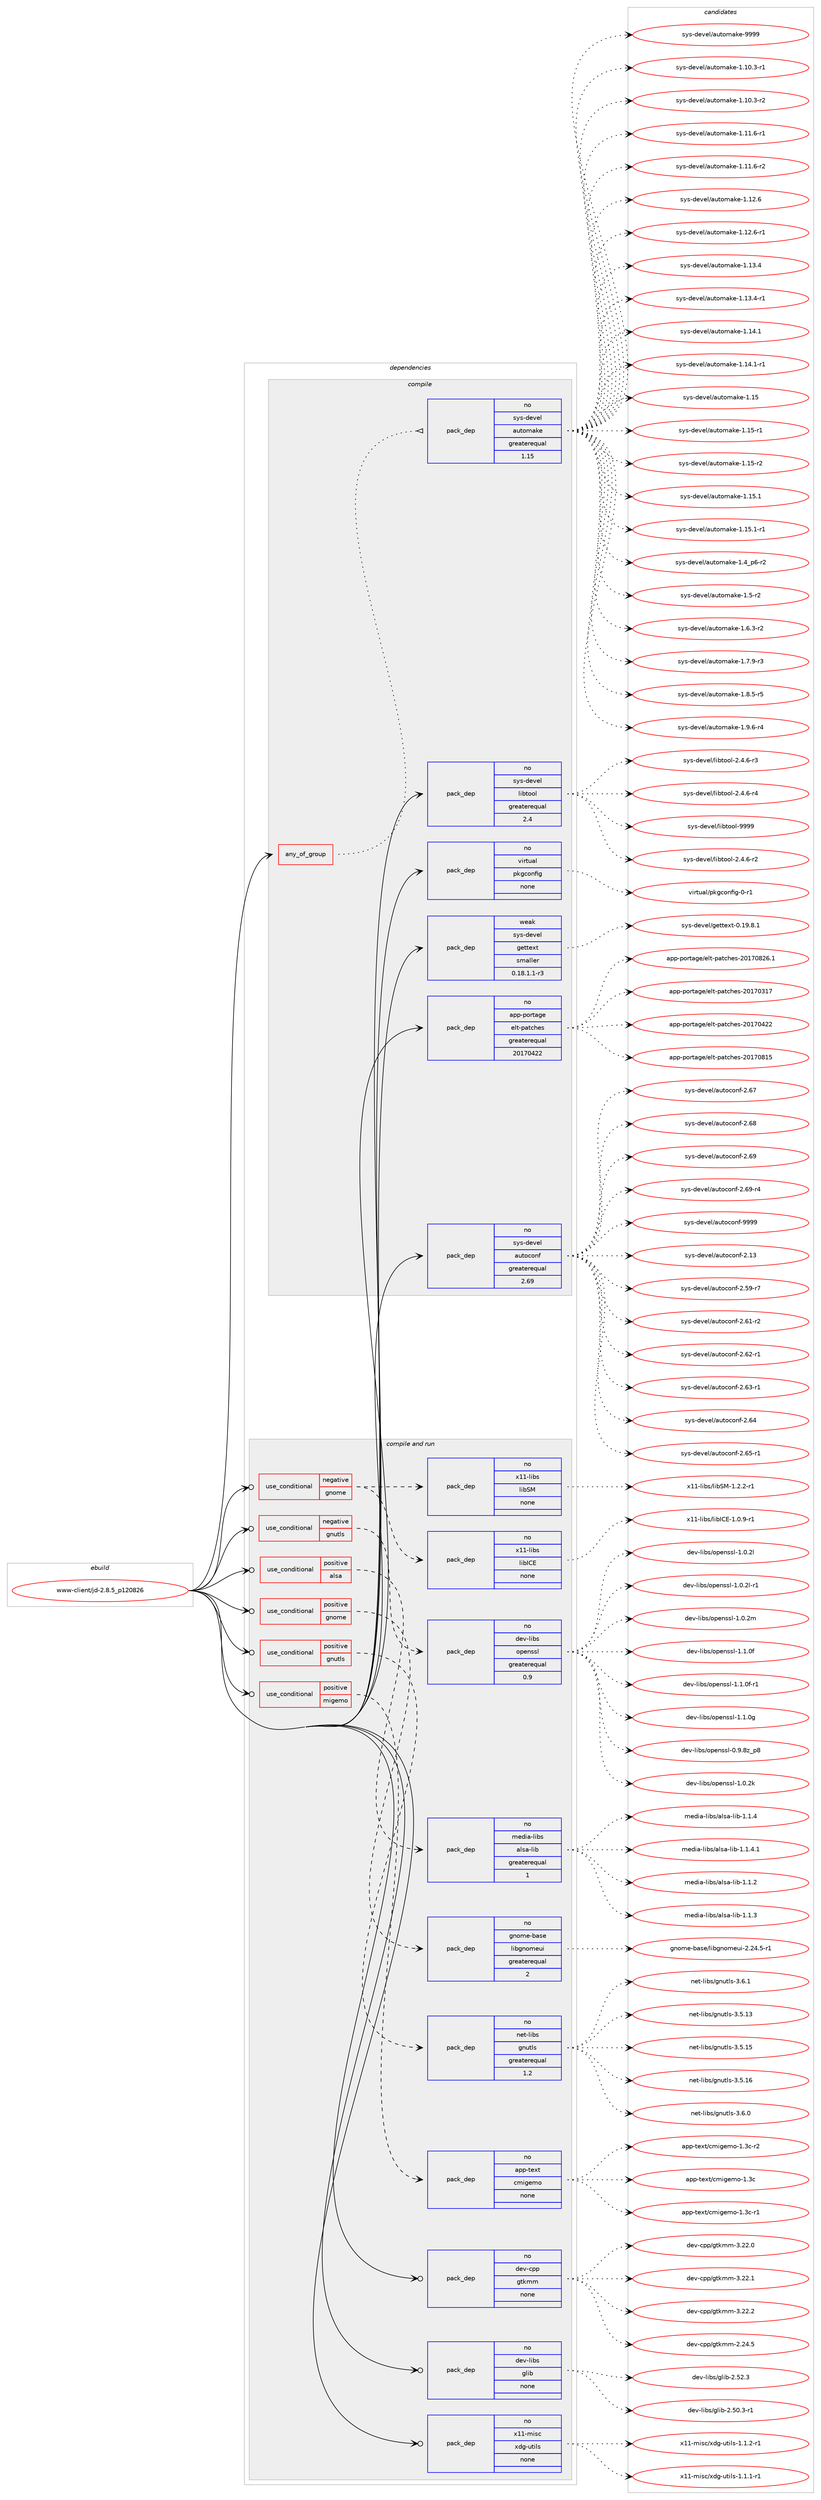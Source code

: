 digraph prolog {

# *************
# Graph options
# *************

newrank=true;
concentrate=true;
compound=true;
graph [rankdir=LR,fontname=Helvetica,fontsize=10,ranksep=1.5];#, ranksep=2.5, nodesep=0.2];
edge  [arrowhead=vee];
node  [fontname=Helvetica,fontsize=10];

# **********
# The ebuild
# **********

subgraph cluster_leftcol {
color=gray;
rank=same;
label=<<i>ebuild</i>>;
id [label="www-client/jd-2.8.5_p120826", color=red, width=4, href="../www-client/jd-2.8.5_p120826.svg"];
}

# ****************
# The dependencies
# ****************

subgraph cluster_midcol {
color=gray;
label=<<i>dependencies</i>>;
subgraph cluster_compile {
fillcolor="#eeeeee";
style=filled;
label=<<i>compile</i>>;
subgraph any8908 {
dependency503999 [label=<<TABLE BORDER="0" CELLBORDER="1" CELLSPACING="0" CELLPADDING="4"><TR><TD CELLPADDING="10">any_of_group</TD></TR></TABLE>>, shape=none, color=red];subgraph pack374762 {
dependency504000 [label=<<TABLE BORDER="0" CELLBORDER="1" CELLSPACING="0" CELLPADDING="4" WIDTH="220"><TR><TD ROWSPAN="6" CELLPADDING="30">pack_dep</TD></TR><TR><TD WIDTH="110">no</TD></TR><TR><TD>sys-devel</TD></TR><TR><TD>automake</TD></TR><TR><TD>greaterequal</TD></TR><TR><TD>1.15</TD></TR></TABLE>>, shape=none, color=blue];
}
dependency503999:e -> dependency504000:w [weight=20,style="dotted",arrowhead="oinv"];
}
id:e -> dependency503999:w [weight=20,style="solid",arrowhead="vee"];
subgraph pack374763 {
dependency504001 [label=<<TABLE BORDER="0" CELLBORDER="1" CELLSPACING="0" CELLPADDING="4" WIDTH="220"><TR><TD ROWSPAN="6" CELLPADDING="30">pack_dep</TD></TR><TR><TD WIDTH="110">no</TD></TR><TR><TD>app-portage</TD></TR><TR><TD>elt-patches</TD></TR><TR><TD>greaterequal</TD></TR><TR><TD>20170422</TD></TR></TABLE>>, shape=none, color=blue];
}
id:e -> dependency504001:w [weight=20,style="solid",arrowhead="vee"];
subgraph pack374764 {
dependency504002 [label=<<TABLE BORDER="0" CELLBORDER="1" CELLSPACING="0" CELLPADDING="4" WIDTH="220"><TR><TD ROWSPAN="6" CELLPADDING="30">pack_dep</TD></TR><TR><TD WIDTH="110">no</TD></TR><TR><TD>sys-devel</TD></TR><TR><TD>autoconf</TD></TR><TR><TD>greaterequal</TD></TR><TR><TD>2.69</TD></TR></TABLE>>, shape=none, color=blue];
}
id:e -> dependency504002:w [weight=20,style="solid",arrowhead="vee"];
subgraph pack374765 {
dependency504003 [label=<<TABLE BORDER="0" CELLBORDER="1" CELLSPACING="0" CELLPADDING="4" WIDTH="220"><TR><TD ROWSPAN="6" CELLPADDING="30">pack_dep</TD></TR><TR><TD WIDTH="110">no</TD></TR><TR><TD>sys-devel</TD></TR><TR><TD>libtool</TD></TR><TR><TD>greaterequal</TD></TR><TR><TD>2.4</TD></TR></TABLE>>, shape=none, color=blue];
}
id:e -> dependency504003:w [weight=20,style="solid",arrowhead="vee"];
subgraph pack374766 {
dependency504004 [label=<<TABLE BORDER="0" CELLBORDER="1" CELLSPACING="0" CELLPADDING="4" WIDTH="220"><TR><TD ROWSPAN="6" CELLPADDING="30">pack_dep</TD></TR><TR><TD WIDTH="110">no</TD></TR><TR><TD>virtual</TD></TR><TR><TD>pkgconfig</TD></TR><TR><TD>none</TD></TR><TR><TD></TD></TR></TABLE>>, shape=none, color=blue];
}
id:e -> dependency504004:w [weight=20,style="solid",arrowhead="vee"];
subgraph pack374767 {
dependency504005 [label=<<TABLE BORDER="0" CELLBORDER="1" CELLSPACING="0" CELLPADDING="4" WIDTH="220"><TR><TD ROWSPAN="6" CELLPADDING="30">pack_dep</TD></TR><TR><TD WIDTH="110">weak</TD></TR><TR><TD>sys-devel</TD></TR><TR><TD>gettext</TD></TR><TR><TD>smaller</TD></TR><TR><TD>0.18.1.1-r3</TD></TR></TABLE>>, shape=none, color=blue];
}
id:e -> dependency504005:w [weight=20,style="solid",arrowhead="vee"];
}
subgraph cluster_compileandrun {
fillcolor="#eeeeee";
style=filled;
label=<<i>compile and run</i>>;
subgraph cond119997 {
dependency504006 [label=<<TABLE BORDER="0" CELLBORDER="1" CELLSPACING="0" CELLPADDING="4"><TR><TD ROWSPAN="3" CELLPADDING="10">use_conditional</TD></TR><TR><TD>negative</TD></TR><TR><TD>gnome</TD></TR></TABLE>>, shape=none, color=red];
subgraph pack374768 {
dependency504007 [label=<<TABLE BORDER="0" CELLBORDER="1" CELLSPACING="0" CELLPADDING="4" WIDTH="220"><TR><TD ROWSPAN="6" CELLPADDING="30">pack_dep</TD></TR><TR><TD WIDTH="110">no</TD></TR><TR><TD>x11-libs</TD></TR><TR><TD>libSM</TD></TR><TR><TD>none</TD></TR><TR><TD></TD></TR></TABLE>>, shape=none, color=blue];
}
dependency504006:e -> dependency504007:w [weight=20,style="dashed",arrowhead="vee"];
subgraph pack374769 {
dependency504008 [label=<<TABLE BORDER="0" CELLBORDER="1" CELLSPACING="0" CELLPADDING="4" WIDTH="220"><TR><TD ROWSPAN="6" CELLPADDING="30">pack_dep</TD></TR><TR><TD WIDTH="110">no</TD></TR><TR><TD>x11-libs</TD></TR><TR><TD>libICE</TD></TR><TR><TD>none</TD></TR><TR><TD></TD></TR></TABLE>>, shape=none, color=blue];
}
dependency504006:e -> dependency504008:w [weight=20,style="dashed",arrowhead="vee"];
}
id:e -> dependency504006:w [weight=20,style="solid",arrowhead="odotvee"];
subgraph cond119998 {
dependency504009 [label=<<TABLE BORDER="0" CELLBORDER="1" CELLSPACING="0" CELLPADDING="4"><TR><TD ROWSPAN="3" CELLPADDING="10">use_conditional</TD></TR><TR><TD>negative</TD></TR><TR><TD>gnutls</TD></TR></TABLE>>, shape=none, color=red];
subgraph pack374770 {
dependency504010 [label=<<TABLE BORDER="0" CELLBORDER="1" CELLSPACING="0" CELLPADDING="4" WIDTH="220"><TR><TD ROWSPAN="6" CELLPADDING="30">pack_dep</TD></TR><TR><TD WIDTH="110">no</TD></TR><TR><TD>dev-libs</TD></TR><TR><TD>openssl</TD></TR><TR><TD>greaterequal</TD></TR><TR><TD>0.9</TD></TR></TABLE>>, shape=none, color=blue];
}
dependency504009:e -> dependency504010:w [weight=20,style="dashed",arrowhead="vee"];
}
id:e -> dependency504009:w [weight=20,style="solid",arrowhead="odotvee"];
subgraph cond119999 {
dependency504011 [label=<<TABLE BORDER="0" CELLBORDER="1" CELLSPACING="0" CELLPADDING="4"><TR><TD ROWSPAN="3" CELLPADDING="10">use_conditional</TD></TR><TR><TD>positive</TD></TR><TR><TD>alsa</TD></TR></TABLE>>, shape=none, color=red];
subgraph pack374771 {
dependency504012 [label=<<TABLE BORDER="0" CELLBORDER="1" CELLSPACING="0" CELLPADDING="4" WIDTH="220"><TR><TD ROWSPAN="6" CELLPADDING="30">pack_dep</TD></TR><TR><TD WIDTH="110">no</TD></TR><TR><TD>media-libs</TD></TR><TR><TD>alsa-lib</TD></TR><TR><TD>greaterequal</TD></TR><TR><TD>1</TD></TR></TABLE>>, shape=none, color=blue];
}
dependency504011:e -> dependency504012:w [weight=20,style="dashed",arrowhead="vee"];
}
id:e -> dependency504011:w [weight=20,style="solid",arrowhead="odotvee"];
subgraph cond120000 {
dependency504013 [label=<<TABLE BORDER="0" CELLBORDER="1" CELLSPACING="0" CELLPADDING="4"><TR><TD ROWSPAN="3" CELLPADDING="10">use_conditional</TD></TR><TR><TD>positive</TD></TR><TR><TD>gnome</TD></TR></TABLE>>, shape=none, color=red];
subgraph pack374772 {
dependency504014 [label=<<TABLE BORDER="0" CELLBORDER="1" CELLSPACING="0" CELLPADDING="4" WIDTH="220"><TR><TD ROWSPAN="6" CELLPADDING="30">pack_dep</TD></TR><TR><TD WIDTH="110">no</TD></TR><TR><TD>gnome-base</TD></TR><TR><TD>libgnomeui</TD></TR><TR><TD>greaterequal</TD></TR><TR><TD>2</TD></TR></TABLE>>, shape=none, color=blue];
}
dependency504013:e -> dependency504014:w [weight=20,style="dashed",arrowhead="vee"];
}
id:e -> dependency504013:w [weight=20,style="solid",arrowhead="odotvee"];
subgraph cond120001 {
dependency504015 [label=<<TABLE BORDER="0" CELLBORDER="1" CELLSPACING="0" CELLPADDING="4"><TR><TD ROWSPAN="3" CELLPADDING="10">use_conditional</TD></TR><TR><TD>positive</TD></TR><TR><TD>gnutls</TD></TR></TABLE>>, shape=none, color=red];
subgraph pack374773 {
dependency504016 [label=<<TABLE BORDER="0" CELLBORDER="1" CELLSPACING="0" CELLPADDING="4" WIDTH="220"><TR><TD ROWSPAN="6" CELLPADDING="30">pack_dep</TD></TR><TR><TD WIDTH="110">no</TD></TR><TR><TD>net-libs</TD></TR><TR><TD>gnutls</TD></TR><TR><TD>greaterequal</TD></TR><TR><TD>1.2</TD></TR></TABLE>>, shape=none, color=blue];
}
dependency504015:e -> dependency504016:w [weight=20,style="dashed",arrowhead="vee"];
}
id:e -> dependency504015:w [weight=20,style="solid",arrowhead="odotvee"];
subgraph cond120002 {
dependency504017 [label=<<TABLE BORDER="0" CELLBORDER="1" CELLSPACING="0" CELLPADDING="4"><TR><TD ROWSPAN="3" CELLPADDING="10">use_conditional</TD></TR><TR><TD>positive</TD></TR><TR><TD>migemo</TD></TR></TABLE>>, shape=none, color=red];
subgraph pack374774 {
dependency504018 [label=<<TABLE BORDER="0" CELLBORDER="1" CELLSPACING="0" CELLPADDING="4" WIDTH="220"><TR><TD ROWSPAN="6" CELLPADDING="30">pack_dep</TD></TR><TR><TD WIDTH="110">no</TD></TR><TR><TD>app-text</TD></TR><TR><TD>cmigemo</TD></TR><TR><TD>none</TD></TR><TR><TD></TD></TR></TABLE>>, shape=none, color=blue];
}
dependency504017:e -> dependency504018:w [weight=20,style="dashed",arrowhead="vee"];
}
id:e -> dependency504017:w [weight=20,style="solid",arrowhead="odotvee"];
subgraph pack374775 {
dependency504019 [label=<<TABLE BORDER="0" CELLBORDER="1" CELLSPACING="0" CELLPADDING="4" WIDTH="220"><TR><TD ROWSPAN="6" CELLPADDING="30">pack_dep</TD></TR><TR><TD WIDTH="110">no</TD></TR><TR><TD>dev-cpp</TD></TR><TR><TD>gtkmm</TD></TR><TR><TD>none</TD></TR><TR><TD></TD></TR></TABLE>>, shape=none, color=blue];
}
id:e -> dependency504019:w [weight=20,style="solid",arrowhead="odotvee"];
subgraph pack374776 {
dependency504020 [label=<<TABLE BORDER="0" CELLBORDER="1" CELLSPACING="0" CELLPADDING="4" WIDTH="220"><TR><TD ROWSPAN="6" CELLPADDING="30">pack_dep</TD></TR><TR><TD WIDTH="110">no</TD></TR><TR><TD>dev-libs</TD></TR><TR><TD>glib</TD></TR><TR><TD>none</TD></TR><TR><TD></TD></TR></TABLE>>, shape=none, color=blue];
}
id:e -> dependency504020:w [weight=20,style="solid",arrowhead="odotvee"];
subgraph pack374777 {
dependency504021 [label=<<TABLE BORDER="0" CELLBORDER="1" CELLSPACING="0" CELLPADDING="4" WIDTH="220"><TR><TD ROWSPAN="6" CELLPADDING="30">pack_dep</TD></TR><TR><TD WIDTH="110">no</TD></TR><TR><TD>x11-misc</TD></TR><TR><TD>xdg-utils</TD></TR><TR><TD>none</TD></TR><TR><TD></TD></TR></TABLE>>, shape=none, color=blue];
}
id:e -> dependency504021:w [weight=20,style="solid",arrowhead="odotvee"];
}
subgraph cluster_run {
fillcolor="#eeeeee";
style=filled;
label=<<i>run</i>>;
}
}

# **************
# The candidates
# **************

subgraph cluster_choices {
rank=same;
color=gray;
label=<<i>candidates</i>>;

subgraph choice374762 {
color=black;
nodesep=1;
choice11512111545100101118101108479711711611110997107101454946494846514511449 [label="sys-devel/automake-1.10.3-r1", color=red, width=4,href="../sys-devel/automake-1.10.3-r1.svg"];
choice11512111545100101118101108479711711611110997107101454946494846514511450 [label="sys-devel/automake-1.10.3-r2", color=red, width=4,href="../sys-devel/automake-1.10.3-r2.svg"];
choice11512111545100101118101108479711711611110997107101454946494946544511449 [label="sys-devel/automake-1.11.6-r1", color=red, width=4,href="../sys-devel/automake-1.11.6-r1.svg"];
choice11512111545100101118101108479711711611110997107101454946494946544511450 [label="sys-devel/automake-1.11.6-r2", color=red, width=4,href="../sys-devel/automake-1.11.6-r2.svg"];
choice1151211154510010111810110847971171161111099710710145494649504654 [label="sys-devel/automake-1.12.6", color=red, width=4,href="../sys-devel/automake-1.12.6.svg"];
choice11512111545100101118101108479711711611110997107101454946495046544511449 [label="sys-devel/automake-1.12.6-r1", color=red, width=4,href="../sys-devel/automake-1.12.6-r1.svg"];
choice1151211154510010111810110847971171161111099710710145494649514652 [label="sys-devel/automake-1.13.4", color=red, width=4,href="../sys-devel/automake-1.13.4.svg"];
choice11512111545100101118101108479711711611110997107101454946495146524511449 [label="sys-devel/automake-1.13.4-r1", color=red, width=4,href="../sys-devel/automake-1.13.4-r1.svg"];
choice1151211154510010111810110847971171161111099710710145494649524649 [label="sys-devel/automake-1.14.1", color=red, width=4,href="../sys-devel/automake-1.14.1.svg"];
choice11512111545100101118101108479711711611110997107101454946495246494511449 [label="sys-devel/automake-1.14.1-r1", color=red, width=4,href="../sys-devel/automake-1.14.1-r1.svg"];
choice115121115451001011181011084797117116111109971071014549464953 [label="sys-devel/automake-1.15", color=red, width=4,href="../sys-devel/automake-1.15.svg"];
choice1151211154510010111810110847971171161111099710710145494649534511449 [label="sys-devel/automake-1.15-r1", color=red, width=4,href="../sys-devel/automake-1.15-r1.svg"];
choice1151211154510010111810110847971171161111099710710145494649534511450 [label="sys-devel/automake-1.15-r2", color=red, width=4,href="../sys-devel/automake-1.15-r2.svg"];
choice1151211154510010111810110847971171161111099710710145494649534649 [label="sys-devel/automake-1.15.1", color=red, width=4,href="../sys-devel/automake-1.15.1.svg"];
choice11512111545100101118101108479711711611110997107101454946495346494511449 [label="sys-devel/automake-1.15.1-r1", color=red, width=4,href="../sys-devel/automake-1.15.1-r1.svg"];
choice115121115451001011181011084797117116111109971071014549465295112544511450 [label="sys-devel/automake-1.4_p6-r2", color=red, width=4,href="../sys-devel/automake-1.4_p6-r2.svg"];
choice11512111545100101118101108479711711611110997107101454946534511450 [label="sys-devel/automake-1.5-r2", color=red, width=4,href="../sys-devel/automake-1.5-r2.svg"];
choice115121115451001011181011084797117116111109971071014549465446514511450 [label="sys-devel/automake-1.6.3-r2", color=red, width=4,href="../sys-devel/automake-1.6.3-r2.svg"];
choice115121115451001011181011084797117116111109971071014549465546574511451 [label="sys-devel/automake-1.7.9-r3", color=red, width=4,href="../sys-devel/automake-1.7.9-r3.svg"];
choice115121115451001011181011084797117116111109971071014549465646534511453 [label="sys-devel/automake-1.8.5-r5", color=red, width=4,href="../sys-devel/automake-1.8.5-r5.svg"];
choice115121115451001011181011084797117116111109971071014549465746544511452 [label="sys-devel/automake-1.9.6-r4", color=red, width=4,href="../sys-devel/automake-1.9.6-r4.svg"];
choice115121115451001011181011084797117116111109971071014557575757 [label="sys-devel/automake-9999", color=red, width=4,href="../sys-devel/automake-9999.svg"];
dependency504000:e -> choice11512111545100101118101108479711711611110997107101454946494846514511449:w [style=dotted,weight="100"];
dependency504000:e -> choice11512111545100101118101108479711711611110997107101454946494846514511450:w [style=dotted,weight="100"];
dependency504000:e -> choice11512111545100101118101108479711711611110997107101454946494946544511449:w [style=dotted,weight="100"];
dependency504000:e -> choice11512111545100101118101108479711711611110997107101454946494946544511450:w [style=dotted,weight="100"];
dependency504000:e -> choice1151211154510010111810110847971171161111099710710145494649504654:w [style=dotted,weight="100"];
dependency504000:e -> choice11512111545100101118101108479711711611110997107101454946495046544511449:w [style=dotted,weight="100"];
dependency504000:e -> choice1151211154510010111810110847971171161111099710710145494649514652:w [style=dotted,weight="100"];
dependency504000:e -> choice11512111545100101118101108479711711611110997107101454946495146524511449:w [style=dotted,weight="100"];
dependency504000:e -> choice1151211154510010111810110847971171161111099710710145494649524649:w [style=dotted,weight="100"];
dependency504000:e -> choice11512111545100101118101108479711711611110997107101454946495246494511449:w [style=dotted,weight="100"];
dependency504000:e -> choice115121115451001011181011084797117116111109971071014549464953:w [style=dotted,weight="100"];
dependency504000:e -> choice1151211154510010111810110847971171161111099710710145494649534511449:w [style=dotted,weight="100"];
dependency504000:e -> choice1151211154510010111810110847971171161111099710710145494649534511450:w [style=dotted,weight="100"];
dependency504000:e -> choice1151211154510010111810110847971171161111099710710145494649534649:w [style=dotted,weight="100"];
dependency504000:e -> choice11512111545100101118101108479711711611110997107101454946495346494511449:w [style=dotted,weight="100"];
dependency504000:e -> choice115121115451001011181011084797117116111109971071014549465295112544511450:w [style=dotted,weight="100"];
dependency504000:e -> choice11512111545100101118101108479711711611110997107101454946534511450:w [style=dotted,weight="100"];
dependency504000:e -> choice115121115451001011181011084797117116111109971071014549465446514511450:w [style=dotted,weight="100"];
dependency504000:e -> choice115121115451001011181011084797117116111109971071014549465546574511451:w [style=dotted,weight="100"];
dependency504000:e -> choice115121115451001011181011084797117116111109971071014549465646534511453:w [style=dotted,weight="100"];
dependency504000:e -> choice115121115451001011181011084797117116111109971071014549465746544511452:w [style=dotted,weight="100"];
dependency504000:e -> choice115121115451001011181011084797117116111109971071014557575757:w [style=dotted,weight="100"];
}
subgraph choice374763 {
color=black;
nodesep=1;
choice97112112451121111141169710310147101108116451129711699104101115455048495548514955 [label="app-portage/elt-patches-20170317", color=red, width=4,href="../app-portage/elt-patches-20170317.svg"];
choice97112112451121111141169710310147101108116451129711699104101115455048495548525050 [label="app-portage/elt-patches-20170422", color=red, width=4,href="../app-portage/elt-patches-20170422.svg"];
choice97112112451121111141169710310147101108116451129711699104101115455048495548564953 [label="app-portage/elt-patches-20170815", color=red, width=4,href="../app-portage/elt-patches-20170815.svg"];
choice971121124511211111411697103101471011081164511297116991041011154550484955485650544649 [label="app-portage/elt-patches-20170826.1", color=red, width=4,href="../app-portage/elt-patches-20170826.1.svg"];
dependency504001:e -> choice97112112451121111141169710310147101108116451129711699104101115455048495548514955:w [style=dotted,weight="100"];
dependency504001:e -> choice97112112451121111141169710310147101108116451129711699104101115455048495548525050:w [style=dotted,weight="100"];
dependency504001:e -> choice97112112451121111141169710310147101108116451129711699104101115455048495548564953:w [style=dotted,weight="100"];
dependency504001:e -> choice971121124511211111411697103101471011081164511297116991041011154550484955485650544649:w [style=dotted,weight="100"];
}
subgraph choice374764 {
color=black;
nodesep=1;
choice115121115451001011181011084797117116111991111101024550464951 [label="sys-devel/autoconf-2.13", color=red, width=4,href="../sys-devel/autoconf-2.13.svg"];
choice1151211154510010111810110847971171161119911111010245504653574511455 [label="sys-devel/autoconf-2.59-r7", color=red, width=4,href="../sys-devel/autoconf-2.59-r7.svg"];
choice1151211154510010111810110847971171161119911111010245504654494511450 [label="sys-devel/autoconf-2.61-r2", color=red, width=4,href="../sys-devel/autoconf-2.61-r2.svg"];
choice1151211154510010111810110847971171161119911111010245504654504511449 [label="sys-devel/autoconf-2.62-r1", color=red, width=4,href="../sys-devel/autoconf-2.62-r1.svg"];
choice1151211154510010111810110847971171161119911111010245504654514511449 [label="sys-devel/autoconf-2.63-r1", color=red, width=4,href="../sys-devel/autoconf-2.63-r1.svg"];
choice115121115451001011181011084797117116111991111101024550465452 [label="sys-devel/autoconf-2.64", color=red, width=4,href="../sys-devel/autoconf-2.64.svg"];
choice1151211154510010111810110847971171161119911111010245504654534511449 [label="sys-devel/autoconf-2.65-r1", color=red, width=4,href="../sys-devel/autoconf-2.65-r1.svg"];
choice115121115451001011181011084797117116111991111101024550465455 [label="sys-devel/autoconf-2.67", color=red, width=4,href="../sys-devel/autoconf-2.67.svg"];
choice115121115451001011181011084797117116111991111101024550465456 [label="sys-devel/autoconf-2.68", color=red, width=4,href="../sys-devel/autoconf-2.68.svg"];
choice115121115451001011181011084797117116111991111101024550465457 [label="sys-devel/autoconf-2.69", color=red, width=4,href="../sys-devel/autoconf-2.69.svg"];
choice1151211154510010111810110847971171161119911111010245504654574511452 [label="sys-devel/autoconf-2.69-r4", color=red, width=4,href="../sys-devel/autoconf-2.69-r4.svg"];
choice115121115451001011181011084797117116111991111101024557575757 [label="sys-devel/autoconf-9999", color=red, width=4,href="../sys-devel/autoconf-9999.svg"];
dependency504002:e -> choice115121115451001011181011084797117116111991111101024550464951:w [style=dotted,weight="100"];
dependency504002:e -> choice1151211154510010111810110847971171161119911111010245504653574511455:w [style=dotted,weight="100"];
dependency504002:e -> choice1151211154510010111810110847971171161119911111010245504654494511450:w [style=dotted,weight="100"];
dependency504002:e -> choice1151211154510010111810110847971171161119911111010245504654504511449:w [style=dotted,weight="100"];
dependency504002:e -> choice1151211154510010111810110847971171161119911111010245504654514511449:w [style=dotted,weight="100"];
dependency504002:e -> choice115121115451001011181011084797117116111991111101024550465452:w [style=dotted,weight="100"];
dependency504002:e -> choice1151211154510010111810110847971171161119911111010245504654534511449:w [style=dotted,weight="100"];
dependency504002:e -> choice115121115451001011181011084797117116111991111101024550465455:w [style=dotted,weight="100"];
dependency504002:e -> choice115121115451001011181011084797117116111991111101024550465456:w [style=dotted,weight="100"];
dependency504002:e -> choice115121115451001011181011084797117116111991111101024550465457:w [style=dotted,weight="100"];
dependency504002:e -> choice1151211154510010111810110847971171161119911111010245504654574511452:w [style=dotted,weight="100"];
dependency504002:e -> choice115121115451001011181011084797117116111991111101024557575757:w [style=dotted,weight="100"];
}
subgraph choice374765 {
color=black;
nodesep=1;
choice1151211154510010111810110847108105981161111111084550465246544511450 [label="sys-devel/libtool-2.4.6-r2", color=red, width=4,href="../sys-devel/libtool-2.4.6-r2.svg"];
choice1151211154510010111810110847108105981161111111084550465246544511451 [label="sys-devel/libtool-2.4.6-r3", color=red, width=4,href="../sys-devel/libtool-2.4.6-r3.svg"];
choice1151211154510010111810110847108105981161111111084550465246544511452 [label="sys-devel/libtool-2.4.6-r4", color=red, width=4,href="../sys-devel/libtool-2.4.6-r4.svg"];
choice1151211154510010111810110847108105981161111111084557575757 [label="sys-devel/libtool-9999", color=red, width=4,href="../sys-devel/libtool-9999.svg"];
dependency504003:e -> choice1151211154510010111810110847108105981161111111084550465246544511450:w [style=dotted,weight="100"];
dependency504003:e -> choice1151211154510010111810110847108105981161111111084550465246544511451:w [style=dotted,weight="100"];
dependency504003:e -> choice1151211154510010111810110847108105981161111111084550465246544511452:w [style=dotted,weight="100"];
dependency504003:e -> choice1151211154510010111810110847108105981161111111084557575757:w [style=dotted,weight="100"];
}
subgraph choice374766 {
color=black;
nodesep=1;
choice11810511411611797108471121071039911111010210510345484511449 [label="virtual/pkgconfig-0-r1", color=red, width=4,href="../virtual/pkgconfig-0-r1.svg"];
dependency504004:e -> choice11810511411611797108471121071039911111010210510345484511449:w [style=dotted,weight="100"];
}
subgraph choice374767 {
color=black;
nodesep=1;
choice1151211154510010111810110847103101116116101120116454846495746564649 [label="sys-devel/gettext-0.19.8.1", color=red, width=4,href="../sys-devel/gettext-0.19.8.1.svg"];
dependency504005:e -> choice1151211154510010111810110847103101116116101120116454846495746564649:w [style=dotted,weight="100"];
}
subgraph choice374768 {
color=black;
nodesep=1;
choice12049494510810598115471081059883774549465046504511449 [label="x11-libs/libSM-1.2.2-r1", color=red, width=4,href="../x11-libs/libSM-1.2.2-r1.svg"];
dependency504007:e -> choice12049494510810598115471081059883774549465046504511449:w [style=dotted,weight="100"];
}
subgraph choice374769 {
color=black;
nodesep=1;
choice1204949451081059811547108105987367694549464846574511449 [label="x11-libs/libICE-1.0.9-r1", color=red, width=4,href="../x11-libs/libICE-1.0.9-r1.svg"];
dependency504008:e -> choice1204949451081059811547108105987367694549464846574511449:w [style=dotted,weight="100"];
}
subgraph choice374770 {
color=black;
nodesep=1;
choice1001011184510810598115471111121011101151151084548465746561229511256 [label="dev-libs/openssl-0.9.8z_p8", color=red, width=4,href="../dev-libs/openssl-0.9.8z_p8.svg"];
choice100101118451081059811547111112101110115115108454946484650107 [label="dev-libs/openssl-1.0.2k", color=red, width=4,href="../dev-libs/openssl-1.0.2k.svg"];
choice100101118451081059811547111112101110115115108454946484650108 [label="dev-libs/openssl-1.0.2l", color=red, width=4,href="../dev-libs/openssl-1.0.2l.svg"];
choice1001011184510810598115471111121011101151151084549464846501084511449 [label="dev-libs/openssl-1.0.2l-r1", color=red, width=4,href="../dev-libs/openssl-1.0.2l-r1.svg"];
choice100101118451081059811547111112101110115115108454946484650109 [label="dev-libs/openssl-1.0.2m", color=red, width=4,href="../dev-libs/openssl-1.0.2m.svg"];
choice100101118451081059811547111112101110115115108454946494648102 [label="dev-libs/openssl-1.1.0f", color=red, width=4,href="../dev-libs/openssl-1.1.0f.svg"];
choice1001011184510810598115471111121011101151151084549464946481024511449 [label="dev-libs/openssl-1.1.0f-r1", color=red, width=4,href="../dev-libs/openssl-1.1.0f-r1.svg"];
choice100101118451081059811547111112101110115115108454946494648103 [label="dev-libs/openssl-1.1.0g", color=red, width=4,href="../dev-libs/openssl-1.1.0g.svg"];
dependency504010:e -> choice1001011184510810598115471111121011101151151084548465746561229511256:w [style=dotted,weight="100"];
dependency504010:e -> choice100101118451081059811547111112101110115115108454946484650107:w [style=dotted,weight="100"];
dependency504010:e -> choice100101118451081059811547111112101110115115108454946484650108:w [style=dotted,weight="100"];
dependency504010:e -> choice1001011184510810598115471111121011101151151084549464846501084511449:w [style=dotted,weight="100"];
dependency504010:e -> choice100101118451081059811547111112101110115115108454946484650109:w [style=dotted,weight="100"];
dependency504010:e -> choice100101118451081059811547111112101110115115108454946494648102:w [style=dotted,weight="100"];
dependency504010:e -> choice1001011184510810598115471111121011101151151084549464946481024511449:w [style=dotted,weight="100"];
dependency504010:e -> choice100101118451081059811547111112101110115115108454946494648103:w [style=dotted,weight="100"];
}
subgraph choice374771 {
color=black;
nodesep=1;
choice1091011001059745108105981154797108115974510810598454946494650 [label="media-libs/alsa-lib-1.1.2", color=red, width=4,href="../media-libs/alsa-lib-1.1.2.svg"];
choice1091011001059745108105981154797108115974510810598454946494651 [label="media-libs/alsa-lib-1.1.3", color=red, width=4,href="../media-libs/alsa-lib-1.1.3.svg"];
choice1091011001059745108105981154797108115974510810598454946494652 [label="media-libs/alsa-lib-1.1.4", color=red, width=4,href="../media-libs/alsa-lib-1.1.4.svg"];
choice10910110010597451081059811547971081159745108105984549464946524649 [label="media-libs/alsa-lib-1.1.4.1", color=red, width=4,href="../media-libs/alsa-lib-1.1.4.1.svg"];
dependency504012:e -> choice1091011001059745108105981154797108115974510810598454946494650:w [style=dotted,weight="100"];
dependency504012:e -> choice1091011001059745108105981154797108115974510810598454946494651:w [style=dotted,weight="100"];
dependency504012:e -> choice1091011001059745108105981154797108115974510810598454946494652:w [style=dotted,weight="100"];
dependency504012:e -> choice10910110010597451081059811547971081159745108105984549464946524649:w [style=dotted,weight="100"];
}
subgraph choice374772 {
color=black;
nodesep=1;
choice1031101111091014598971151014710810598103110111109101117105455046505246534511449 [label="gnome-base/libgnomeui-2.24.5-r1", color=red, width=4,href="../gnome-base/libgnomeui-2.24.5-r1.svg"];
dependency504014:e -> choice1031101111091014598971151014710810598103110111109101117105455046505246534511449:w [style=dotted,weight="100"];
}
subgraph choice374773 {
color=black;
nodesep=1;
choice11010111645108105981154710311011711610811545514653464951 [label="net-libs/gnutls-3.5.13", color=red, width=4,href="../net-libs/gnutls-3.5.13.svg"];
choice11010111645108105981154710311011711610811545514653464953 [label="net-libs/gnutls-3.5.15", color=red, width=4,href="../net-libs/gnutls-3.5.15.svg"];
choice11010111645108105981154710311011711610811545514653464954 [label="net-libs/gnutls-3.5.16", color=red, width=4,href="../net-libs/gnutls-3.5.16.svg"];
choice110101116451081059811547103110117116108115455146544648 [label="net-libs/gnutls-3.6.0", color=red, width=4,href="../net-libs/gnutls-3.6.0.svg"];
choice110101116451081059811547103110117116108115455146544649 [label="net-libs/gnutls-3.6.1", color=red, width=4,href="../net-libs/gnutls-3.6.1.svg"];
dependency504016:e -> choice11010111645108105981154710311011711610811545514653464951:w [style=dotted,weight="100"];
dependency504016:e -> choice11010111645108105981154710311011711610811545514653464953:w [style=dotted,weight="100"];
dependency504016:e -> choice11010111645108105981154710311011711610811545514653464954:w [style=dotted,weight="100"];
dependency504016:e -> choice110101116451081059811547103110117116108115455146544648:w [style=dotted,weight="100"];
dependency504016:e -> choice110101116451081059811547103110117116108115455146544649:w [style=dotted,weight="100"];
}
subgraph choice374774 {
color=black;
nodesep=1;
choice971121124511610112011647991091051031011091114549465199 [label="app-text/cmigemo-1.3c", color=red, width=4,href="../app-text/cmigemo-1.3c.svg"];
choice9711211245116101120116479910910510310110911145494651994511449 [label="app-text/cmigemo-1.3c-r1", color=red, width=4,href="../app-text/cmigemo-1.3c-r1.svg"];
choice9711211245116101120116479910910510310110911145494651994511450 [label="app-text/cmigemo-1.3c-r2", color=red, width=4,href="../app-text/cmigemo-1.3c-r2.svg"];
dependency504018:e -> choice971121124511610112011647991091051031011091114549465199:w [style=dotted,weight="100"];
dependency504018:e -> choice9711211245116101120116479910910510310110911145494651994511449:w [style=dotted,weight="100"];
dependency504018:e -> choice9711211245116101120116479910910510310110911145494651994511450:w [style=dotted,weight="100"];
}
subgraph choice374775 {
color=black;
nodesep=1;
choice10010111845991121124710311610710910945504650524653 [label="dev-cpp/gtkmm-2.24.5", color=red, width=4,href="../dev-cpp/gtkmm-2.24.5.svg"];
choice10010111845991121124710311610710910945514650504648 [label="dev-cpp/gtkmm-3.22.0", color=red, width=4,href="../dev-cpp/gtkmm-3.22.0.svg"];
choice10010111845991121124710311610710910945514650504649 [label="dev-cpp/gtkmm-3.22.1", color=red, width=4,href="../dev-cpp/gtkmm-3.22.1.svg"];
choice10010111845991121124710311610710910945514650504650 [label="dev-cpp/gtkmm-3.22.2", color=red, width=4,href="../dev-cpp/gtkmm-3.22.2.svg"];
dependency504019:e -> choice10010111845991121124710311610710910945504650524653:w [style=dotted,weight="100"];
dependency504019:e -> choice10010111845991121124710311610710910945514650504648:w [style=dotted,weight="100"];
dependency504019:e -> choice10010111845991121124710311610710910945514650504649:w [style=dotted,weight="100"];
dependency504019:e -> choice10010111845991121124710311610710910945514650504650:w [style=dotted,weight="100"];
}
subgraph choice374776 {
color=black;
nodesep=1;
choice10010111845108105981154710310810598455046534846514511449 [label="dev-libs/glib-2.50.3-r1", color=red, width=4,href="../dev-libs/glib-2.50.3-r1.svg"];
choice1001011184510810598115471031081059845504653504651 [label="dev-libs/glib-2.52.3", color=red, width=4,href="../dev-libs/glib-2.52.3.svg"];
dependency504020:e -> choice10010111845108105981154710310810598455046534846514511449:w [style=dotted,weight="100"];
dependency504020:e -> choice1001011184510810598115471031081059845504653504651:w [style=dotted,weight="100"];
}
subgraph choice374777 {
color=black;
nodesep=1;
choice1204949451091051159947120100103451171161051081154549464946494511449 [label="x11-misc/xdg-utils-1.1.1-r1", color=red, width=4,href="../x11-misc/xdg-utils-1.1.1-r1.svg"];
choice1204949451091051159947120100103451171161051081154549464946504511449 [label="x11-misc/xdg-utils-1.1.2-r1", color=red, width=4,href="../x11-misc/xdg-utils-1.1.2-r1.svg"];
dependency504021:e -> choice1204949451091051159947120100103451171161051081154549464946494511449:w [style=dotted,weight="100"];
dependency504021:e -> choice1204949451091051159947120100103451171161051081154549464946504511449:w [style=dotted,weight="100"];
}
}

}
